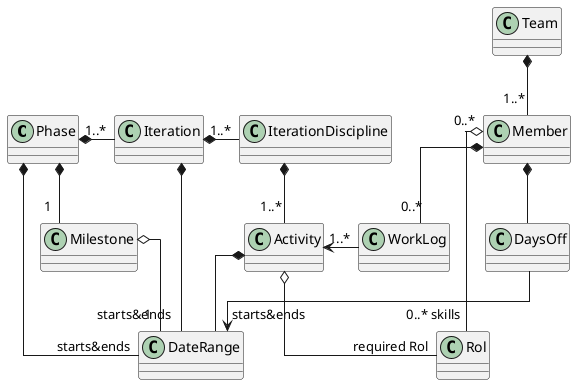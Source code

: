 @startuml
top to bottom direction
skinparam Linetype ortho

'Time
Phase *- "1..*" Iteration
Phase *- "1" Milestone
Milestone o-- "1" DateRange
Iteration *- "1..*" IterationDiscipline
IterationDiscipline *-- "1..*" Activity

Phase *-- "starts&ends" DateRange
Iteration *-- "starts&ends" DateRange
Activity *-- "starts&ends" DateRange

'Resources
Team *-- "1..*" Member
Member "0..*" o- "0..* skills" Rol
Member *-- DaysOff

'Resources - Time
Activity o-- "required Rol" Rol
Member *-- "0..*" WorkLog
Activity <- "1..*" WorkLog
DaysOff --> DateRange
@enduml
